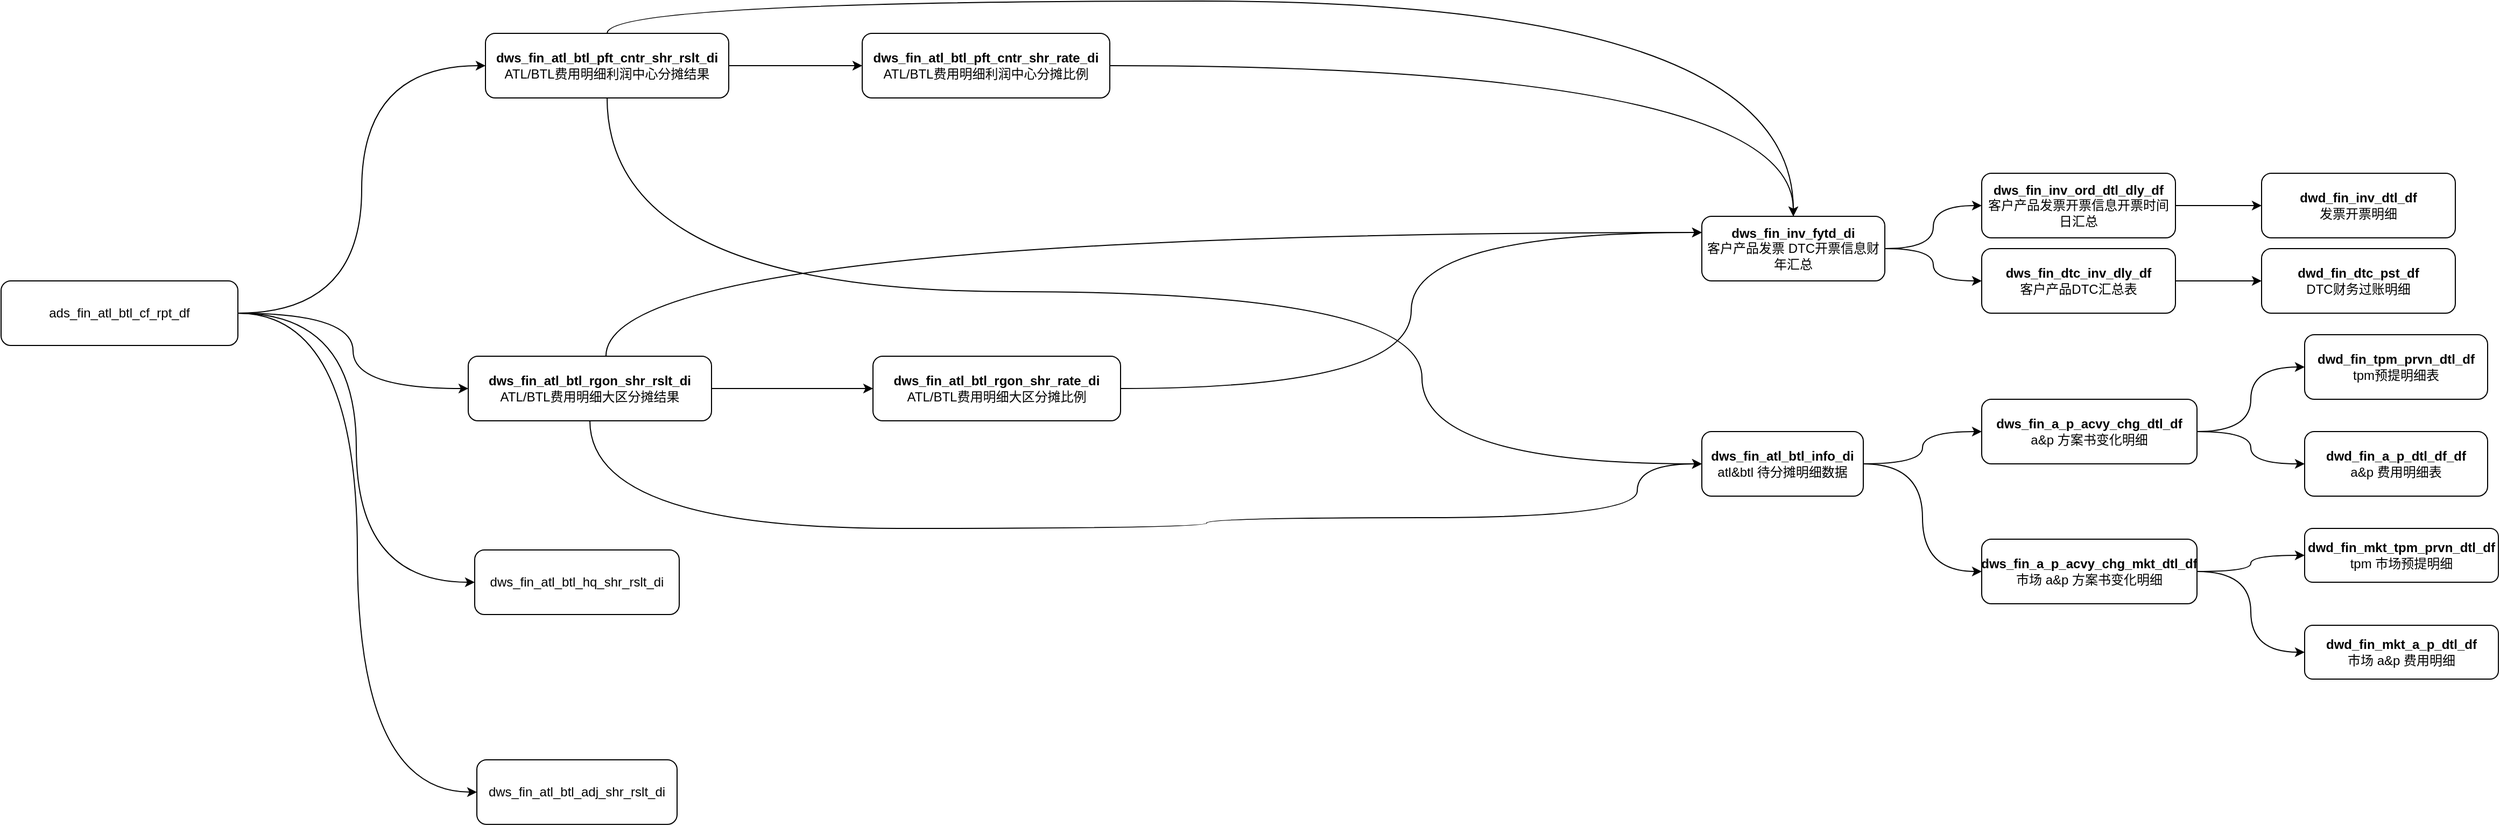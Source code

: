 <mxfile version="26.0.13">
  <diagram name="第 1 页" id="iGHmIZ3LZTDbb6ntpi60">
    <mxGraphModel dx="2830" dy="2084" grid="1" gridSize="10" guides="1" tooltips="1" connect="1" arrows="1" fold="1" page="1" pageScale="1" pageWidth="827" pageHeight="1169" math="0" shadow="0">
      <root>
        <mxCell id="0" />
        <mxCell id="1" parent="0" />
        <mxCell id="Ziax8fxTvrLB9GdavN1S-3" style="edgeStyle=orthogonalEdgeStyle;rounded=0;orthogonalLoop=1;jettySize=auto;html=1;entryX=0;entryY=0.5;entryDx=0;entryDy=0;curved=1;" parent="1" source="Ziax8fxTvrLB9GdavN1S-1" target="Ziax8fxTvrLB9GdavN1S-2" edge="1">
          <mxGeometry relative="1" as="geometry" />
        </mxCell>
        <mxCell id="Ziax8fxTvrLB9GdavN1S-5" style="edgeStyle=orthogonalEdgeStyle;rounded=0;orthogonalLoop=1;jettySize=auto;html=1;entryX=0;entryY=0.5;entryDx=0;entryDy=0;curved=1;" parent="1" source="Ziax8fxTvrLB9GdavN1S-1" target="Ziax8fxTvrLB9GdavN1S-4" edge="1">
          <mxGeometry relative="1" as="geometry" />
        </mxCell>
        <mxCell id="Ziax8fxTvrLB9GdavN1S-7" style="edgeStyle=orthogonalEdgeStyle;rounded=0;orthogonalLoop=1;jettySize=auto;html=1;entryX=0;entryY=0.5;entryDx=0;entryDy=0;curved=1;" parent="1" source="Ziax8fxTvrLB9GdavN1S-1" target="Ziax8fxTvrLB9GdavN1S-6" edge="1">
          <mxGeometry relative="1" as="geometry" />
        </mxCell>
        <mxCell id="Ziax8fxTvrLB9GdavN1S-9" style="edgeStyle=orthogonalEdgeStyle;rounded=0;orthogonalLoop=1;jettySize=auto;html=1;entryX=0;entryY=0.5;entryDx=0;entryDy=0;curved=1;" parent="1" source="Ziax8fxTvrLB9GdavN1S-1" target="Ziax8fxTvrLB9GdavN1S-8" edge="1">
          <mxGeometry relative="1" as="geometry" />
        </mxCell>
        <mxCell id="Ziax8fxTvrLB9GdavN1S-1" value="ads_fin_atl_btl_cf_rpt_df" style="rounded=1;whiteSpace=wrap;html=1;" parent="1" vertex="1">
          <mxGeometry x="-20" y="110" width="220" height="60" as="geometry" />
        </mxCell>
        <mxCell id="bz2IT3Z17b47Xwp1ipDZ-9" style="edgeStyle=orthogonalEdgeStyle;rounded=0;orthogonalLoop=1;jettySize=auto;html=1;entryX=0;entryY=0.5;entryDx=0;entryDy=0;curved=1;exitX=0.5;exitY=1;exitDx=0;exitDy=0;" edge="1" parent="1" source="Ziax8fxTvrLB9GdavN1S-2" target="Ziax8fxTvrLB9GdavN1S-10">
          <mxGeometry relative="1" as="geometry">
            <Array as="points">
              <mxPoint x="527" y="340" />
              <mxPoint x="1100" y="340" />
              <mxPoint x="1100" y="330" />
              <mxPoint x="1500" y="330" />
              <mxPoint x="1500" y="280" />
            </Array>
          </mxGeometry>
        </mxCell>
        <mxCell id="bz2IT3Z17b47Xwp1ipDZ-12" style="edgeStyle=orthogonalEdgeStyle;rounded=0;orthogonalLoop=1;jettySize=auto;html=1;entryX=0;entryY=0.25;entryDx=0;entryDy=0;curved=1;exitX=0.566;exitY=0;exitDx=0;exitDy=0;exitPerimeter=0;" edge="1" parent="1" source="Ziax8fxTvrLB9GdavN1S-2" target="Ziax8fxTvrLB9GdavN1S-25">
          <mxGeometry relative="1" as="geometry" />
        </mxCell>
        <mxCell id="bz2IT3Z17b47Xwp1ipDZ-15" style="edgeStyle=orthogonalEdgeStyle;rounded=0;orthogonalLoop=1;jettySize=auto;html=1;entryX=0;entryY=0.5;entryDx=0;entryDy=0;curved=1;" edge="1" parent="1" source="Ziax8fxTvrLB9GdavN1S-2" target="bz2IT3Z17b47Xwp1ipDZ-14">
          <mxGeometry relative="1" as="geometry" />
        </mxCell>
        <mxCell id="Ziax8fxTvrLB9GdavN1S-2" value="&lt;b&gt;dws_fin_atl_btl_rgon_shr_rslt_di&lt;/b&gt;&lt;div&gt;ATL/BTL费用明细大区分摊结果&lt;/div&gt;" style="rounded=1;html=1;whiteSpace=wrap;" parent="1" vertex="1">
          <mxGeometry x="414" y="180" width="226" height="60" as="geometry" />
        </mxCell>
        <mxCell id="Ziax8fxTvrLB9GdavN1S-11" style="edgeStyle=orthogonalEdgeStyle;rounded=0;orthogonalLoop=1;jettySize=auto;html=1;entryX=0;entryY=0.5;entryDx=0;entryDy=0;curved=1;exitX=0.5;exitY=1;exitDx=0;exitDy=0;" parent="1" source="Ziax8fxTvrLB9GdavN1S-4" target="Ziax8fxTvrLB9GdavN1S-10" edge="1">
          <mxGeometry relative="1" as="geometry">
            <Array as="points">
              <mxPoint x="543" y="120" />
              <mxPoint x="1300" y="120" />
              <mxPoint x="1300" y="280" />
            </Array>
          </mxGeometry>
        </mxCell>
        <mxCell id="Ziax8fxTvrLB9GdavN1S-27" style="edgeStyle=orthogonalEdgeStyle;rounded=0;orthogonalLoop=1;jettySize=auto;html=1;entryX=0;entryY=0.5;entryDx=0;entryDy=0;curved=1;" parent="1" source="Ziax8fxTvrLB9GdavN1S-4" target="Ziax8fxTvrLB9GdavN1S-24" edge="1">
          <mxGeometry relative="1" as="geometry" />
        </mxCell>
        <mxCell id="bz2IT3Z17b47Xwp1ipDZ-11" style="edgeStyle=orthogonalEdgeStyle;rounded=0;orthogonalLoop=1;jettySize=auto;html=1;entryX=0.5;entryY=0;entryDx=0;entryDy=0;curved=1;" edge="1" parent="1" source="Ziax8fxTvrLB9GdavN1S-4" target="Ziax8fxTvrLB9GdavN1S-25">
          <mxGeometry relative="1" as="geometry">
            <mxPoint x="560" y="-170" as="targetPoint" />
            <Array as="points">
              <mxPoint x="543" y="-150" />
              <mxPoint x="1645" y="-150" />
            </Array>
          </mxGeometry>
        </mxCell>
        <mxCell id="Ziax8fxTvrLB9GdavN1S-4" value="&lt;b&gt;dws_fin_atl_btl_pft_cntr_shr_rslt_di&lt;/b&gt;&lt;div&gt;ATL/BTL费用明细利润中心分摊结果&lt;/div&gt;" style="rounded=1;html=1;whiteSpace=wrap;" parent="1" vertex="1">
          <mxGeometry x="430" y="-120" width="226" height="60" as="geometry" />
        </mxCell>
        <mxCell id="Ziax8fxTvrLB9GdavN1S-6" value="dws_fin_atl_btl_hq_shr_rslt_di" style="rounded=1;whiteSpace=wrap;html=1;" parent="1" vertex="1">
          <mxGeometry x="420" y="360" width="190" height="60" as="geometry" />
        </mxCell>
        <mxCell id="Ziax8fxTvrLB9GdavN1S-8" value="dws_fin_atl_btl_adj_shr_rslt_di" style="rounded=1;whiteSpace=wrap;html=1;" parent="1" vertex="1">
          <mxGeometry x="422" y="555" width="186" height="60" as="geometry" />
        </mxCell>
        <mxCell id="Ziax8fxTvrLB9GdavN1S-14" style="edgeStyle=orthogonalEdgeStyle;rounded=0;orthogonalLoop=1;jettySize=auto;html=1;entryX=0;entryY=0.5;entryDx=0;entryDy=0;curved=1;" parent="1" source="Ziax8fxTvrLB9GdavN1S-10" target="Ziax8fxTvrLB9GdavN1S-12" edge="1">
          <mxGeometry relative="1" as="geometry" />
        </mxCell>
        <mxCell id="Ziax8fxTvrLB9GdavN1S-15" style="edgeStyle=orthogonalEdgeStyle;rounded=0;orthogonalLoop=1;jettySize=auto;html=1;entryX=0;entryY=0.5;entryDx=0;entryDy=0;curved=1;" parent="1" source="Ziax8fxTvrLB9GdavN1S-10" target="Ziax8fxTvrLB9GdavN1S-13" edge="1">
          <mxGeometry relative="1" as="geometry" />
        </mxCell>
        <mxCell id="Ziax8fxTvrLB9GdavN1S-10" value="&lt;b&gt;dws_fin_atl_btl_info_di&lt;/b&gt;&lt;div&gt;atl&amp;amp;btl 待分摊明细数据&lt;/div&gt;" style="rounded=1;whiteSpace=wrap;html=1;" parent="1" vertex="1">
          <mxGeometry x="1560" y="250" width="150" height="60" as="geometry" />
        </mxCell>
        <mxCell id="Ziax8fxTvrLB9GdavN1S-18" style="edgeStyle=orthogonalEdgeStyle;rounded=0;orthogonalLoop=1;jettySize=auto;html=1;curved=1;" parent="1" source="Ziax8fxTvrLB9GdavN1S-12" target="Ziax8fxTvrLB9GdavN1S-16" edge="1">
          <mxGeometry relative="1" as="geometry" />
        </mxCell>
        <mxCell id="Ziax8fxTvrLB9GdavN1S-19" style="edgeStyle=orthogonalEdgeStyle;rounded=0;orthogonalLoop=1;jettySize=auto;html=1;entryX=0;entryY=0.5;entryDx=0;entryDy=0;curved=1;" parent="1" source="Ziax8fxTvrLB9GdavN1S-12" target="Ziax8fxTvrLB9GdavN1S-17" edge="1">
          <mxGeometry relative="1" as="geometry" />
        </mxCell>
        <mxCell id="Ziax8fxTvrLB9GdavN1S-12" value="&lt;b&gt;dws_fin_a_p_acvy_chg_dtl_df&lt;/b&gt;&lt;div&gt;a&amp;amp;p 方案书变化明细&lt;/div&gt;" style="rounded=1;whiteSpace=wrap;html=1;" parent="1" vertex="1">
          <mxGeometry x="1820" y="220" width="200" height="60" as="geometry" />
        </mxCell>
        <mxCell id="Ziax8fxTvrLB9GdavN1S-22" style="edgeStyle=orthogonalEdgeStyle;rounded=0;orthogonalLoop=1;jettySize=auto;html=1;entryX=0;entryY=0.5;entryDx=0;entryDy=0;curved=1;" parent="1" source="Ziax8fxTvrLB9GdavN1S-13" target="Ziax8fxTvrLB9GdavN1S-20" edge="1">
          <mxGeometry relative="1" as="geometry" />
        </mxCell>
        <mxCell id="Ziax8fxTvrLB9GdavN1S-23" style="edgeStyle=orthogonalEdgeStyle;rounded=0;orthogonalLoop=1;jettySize=auto;html=1;entryX=0;entryY=0.5;entryDx=0;entryDy=0;curved=1;" parent="1" source="Ziax8fxTvrLB9GdavN1S-13" target="Ziax8fxTvrLB9GdavN1S-21" edge="1">
          <mxGeometry relative="1" as="geometry" />
        </mxCell>
        <mxCell id="Ziax8fxTvrLB9GdavN1S-13" value="&lt;b&gt;dws_fin_a_p_acvy_chg_mkt_dtl_df&lt;/b&gt;&lt;div&gt;市场 a&amp;amp;p 方案书变化明细&lt;/div&gt;" style="rounded=1;whiteSpace=wrap;html=1;" parent="1" vertex="1">
          <mxGeometry x="1820" y="350" width="200" height="60" as="geometry" />
        </mxCell>
        <mxCell id="Ziax8fxTvrLB9GdavN1S-16" value="&lt;b&gt;dwd_fin_tpm_prvn_dtl_df&lt;/b&gt;&lt;br&gt;tpm预提明细表" style="rounded=1;whiteSpace=wrap;html=1;" parent="1" vertex="1">
          <mxGeometry x="2120" y="160" width="170" height="60" as="geometry" />
        </mxCell>
        <mxCell id="Ziax8fxTvrLB9GdavN1S-17" value="&lt;b&gt;dwd_fin_a_p_dtl_df_df&lt;/b&gt;&lt;br&gt;a&amp;amp;p 费用明细表" style="rounded=1;whiteSpace=wrap;html=1;" parent="1" vertex="1">
          <mxGeometry x="2120" y="250" width="170" height="60" as="geometry" />
        </mxCell>
        <mxCell id="Ziax8fxTvrLB9GdavN1S-20" value="&lt;b&gt;dwd_fin_mkt_tpm_prvn_dtl_df&lt;/b&gt;&lt;br&gt;tpm 市场预提明细" style="rounded=1;whiteSpace=wrap;html=1;" parent="1" vertex="1">
          <mxGeometry x="2120" y="340" width="180" height="50" as="geometry" />
        </mxCell>
        <mxCell id="Ziax8fxTvrLB9GdavN1S-21" value="&lt;b&gt;dwd_fin_mkt_a_p_dtl_df&lt;/b&gt;&lt;br&gt;&lt;div&gt;市场 a&amp;amp;p 费用明细&lt;/div&gt;" style="rounded=1;whiteSpace=wrap;html=1;" parent="1" vertex="1">
          <mxGeometry x="2120" y="430" width="180" height="50" as="geometry" />
        </mxCell>
        <mxCell id="Ziax8fxTvrLB9GdavN1S-28" style="edgeStyle=orthogonalEdgeStyle;rounded=0;orthogonalLoop=1;jettySize=auto;html=1;curved=1;" parent="1" source="Ziax8fxTvrLB9GdavN1S-24" target="Ziax8fxTvrLB9GdavN1S-25" edge="1">
          <mxGeometry relative="1" as="geometry" />
        </mxCell>
        <mxCell id="Ziax8fxTvrLB9GdavN1S-24" value="&lt;b&gt;dws_fin_atl_btl_pft_cntr_shr_rate_di&lt;/b&gt;&lt;div&gt;ATL/BTL费用明细利润中心分摊比例&lt;/div&gt;" style="rounded=1;html=1;whiteSpace=wrap;" parent="1" vertex="1">
          <mxGeometry x="780" y="-120" width="230" height="60" as="geometry" />
        </mxCell>
        <mxCell id="bz2IT3Z17b47Xwp1ipDZ-2" style="edgeStyle=orthogonalEdgeStyle;rounded=0;orthogonalLoop=1;jettySize=auto;html=1;entryX=0;entryY=0.5;entryDx=0;entryDy=0;curved=1;" edge="1" parent="1" source="Ziax8fxTvrLB9GdavN1S-25" target="bz2IT3Z17b47Xwp1ipDZ-1">
          <mxGeometry relative="1" as="geometry" />
        </mxCell>
        <mxCell id="bz2IT3Z17b47Xwp1ipDZ-6" style="edgeStyle=orthogonalEdgeStyle;rounded=0;orthogonalLoop=1;jettySize=auto;html=1;entryX=0;entryY=0.5;entryDx=0;entryDy=0;curved=1;" edge="1" parent="1" source="Ziax8fxTvrLB9GdavN1S-25" target="bz2IT3Z17b47Xwp1ipDZ-5">
          <mxGeometry relative="1" as="geometry" />
        </mxCell>
        <mxCell id="Ziax8fxTvrLB9GdavN1S-25" value="&lt;b&gt;dws_fin_inv_fytd_di&lt;/b&gt;&lt;div&gt;客户产品发票 DTC开票信息财年汇总&lt;/div&gt;" style="rounded=1;whiteSpace=wrap;html=1;" parent="1" vertex="1">
          <mxGeometry x="1560" y="50" width="170" height="60" as="geometry" />
        </mxCell>
        <mxCell id="bz2IT3Z17b47Xwp1ipDZ-4" style="edgeStyle=orthogonalEdgeStyle;rounded=0;orthogonalLoop=1;jettySize=auto;html=1;curved=1;" edge="1" parent="1" source="bz2IT3Z17b47Xwp1ipDZ-1" target="bz2IT3Z17b47Xwp1ipDZ-3">
          <mxGeometry relative="1" as="geometry" />
        </mxCell>
        <mxCell id="bz2IT3Z17b47Xwp1ipDZ-1" value="&lt;b&gt;dws_fin_inv_ord_dtl_dly_df&lt;/b&gt;&lt;br&gt;&lt;div&gt;客户产品发票开票信息开票时间日汇总&lt;/div&gt;" style="rounded=1;whiteSpace=wrap;html=1;" vertex="1" parent="1">
          <mxGeometry x="1820" y="10" width="180" height="60" as="geometry" />
        </mxCell>
        <mxCell id="bz2IT3Z17b47Xwp1ipDZ-3" value="&lt;b&gt;dwd_fin_inv_dtl_df&lt;/b&gt;&lt;br&gt;&lt;div&gt;发票开票明细&lt;/div&gt;" style="rounded=1;whiteSpace=wrap;html=1;" vertex="1" parent="1">
          <mxGeometry x="2080" y="10" width="180" height="60" as="geometry" />
        </mxCell>
        <mxCell id="bz2IT3Z17b47Xwp1ipDZ-8" style="edgeStyle=orthogonalEdgeStyle;rounded=0;orthogonalLoop=1;jettySize=auto;html=1;entryX=0;entryY=0.5;entryDx=0;entryDy=0;curved=1;" edge="1" parent="1" source="bz2IT3Z17b47Xwp1ipDZ-5" target="bz2IT3Z17b47Xwp1ipDZ-7">
          <mxGeometry relative="1" as="geometry" />
        </mxCell>
        <mxCell id="bz2IT3Z17b47Xwp1ipDZ-5" value="&lt;b&gt;dws_fin_dtc_inv_dly_df&lt;/b&gt;&lt;br&gt;&lt;div&gt;客户产品DTC汇总表&lt;/div&gt;" style="rounded=1;whiteSpace=wrap;html=1;" vertex="1" parent="1">
          <mxGeometry x="1820" y="80" width="180" height="60" as="geometry" />
        </mxCell>
        <mxCell id="bz2IT3Z17b47Xwp1ipDZ-7" value="&lt;b&gt;dwd_fin_dtc_pst_df&lt;/b&gt;&lt;br&gt;&lt;div&gt;DTC财务过账明细&lt;/div&gt;" style="rounded=1;whiteSpace=wrap;html=1;" vertex="1" parent="1">
          <mxGeometry x="2080" y="80" width="180" height="60" as="geometry" />
        </mxCell>
        <mxCell id="bz2IT3Z17b47Xwp1ipDZ-16" style="edgeStyle=orthogonalEdgeStyle;rounded=0;orthogonalLoop=1;jettySize=auto;html=1;entryX=0;entryY=0.25;entryDx=0;entryDy=0;curved=1;" edge="1" parent="1" source="bz2IT3Z17b47Xwp1ipDZ-14" target="Ziax8fxTvrLB9GdavN1S-25">
          <mxGeometry relative="1" as="geometry" />
        </mxCell>
        <mxCell id="bz2IT3Z17b47Xwp1ipDZ-14" value="&lt;b&gt;dws_fin_atl_btl_rgon_shr_rate_di&lt;/b&gt;&lt;br&gt;&lt;div&gt;ATL/BTL费用明细大区分摊比例&lt;/div&gt;" style="rounded=1;html=1;whiteSpace=wrap;" vertex="1" parent="1">
          <mxGeometry x="790" y="180" width="230" height="60" as="geometry" />
        </mxCell>
      </root>
    </mxGraphModel>
  </diagram>
</mxfile>
